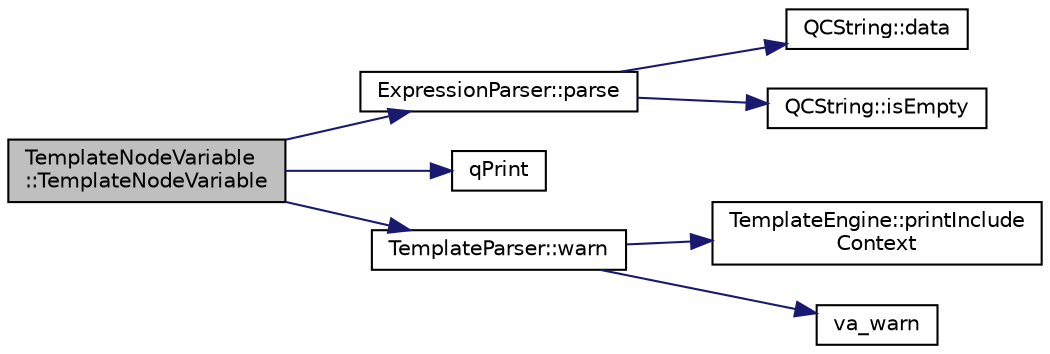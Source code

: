 digraph "TemplateNodeVariable::TemplateNodeVariable"
{
 // LATEX_PDF_SIZE
  edge [fontname="Helvetica",fontsize="10",labelfontname="Helvetica",labelfontsize="10"];
  node [fontname="Helvetica",fontsize="10",shape=record];
  rankdir="LR";
  Node1 [label="TemplateNodeVariable\l::TemplateNodeVariable",height=0.2,width=0.4,color="black", fillcolor="grey75", style="filled", fontcolor="black",tooltip=" "];
  Node1 -> Node2 [color="midnightblue",fontsize="10",style="solid",fontname="Helvetica"];
  Node2 [label="ExpressionParser::parse",height=0.2,width=0.4,color="black", fillcolor="white", style="filled",URL="$classExpressionParser.html#aabaaf221760058c6226a2cd383b4c36a",tooltip=" "];
  Node2 -> Node3 [color="midnightblue",fontsize="10",style="solid",fontname="Helvetica"];
  Node3 [label="QCString::data",height=0.2,width=0.4,color="black", fillcolor="white", style="filled",URL="$classQCString.html#ac3aa3ac1a1c36d3305eba22a2eb0d098",tooltip=" "];
  Node2 -> Node4 [color="midnightblue",fontsize="10",style="solid",fontname="Helvetica"];
  Node4 [label="QCString::isEmpty",height=0.2,width=0.4,color="black", fillcolor="white", style="filled",URL="$classQCString.html#a621c4090d69ad7d05ef8e5234376c3d8",tooltip=" "];
  Node1 -> Node5 [color="midnightblue",fontsize="10",style="solid",fontname="Helvetica"];
  Node5 [label="qPrint",height=0.2,width=0.4,color="black", fillcolor="white", style="filled",URL="$qcstring_8h.html#a9851ebb5ae2f65b4d2b1d08421edbfd2",tooltip=" "];
  Node1 -> Node6 [color="midnightblue",fontsize="10",style="solid",fontname="Helvetica"];
  Node6 [label="TemplateParser::warn",height=0.2,width=0.4,color="black", fillcolor="white", style="filled",URL="$classTemplateParser.html#aea4e82d9a24d74444e62340def6e201c",tooltip=" "];
  Node6 -> Node7 [color="midnightblue",fontsize="10",style="solid",fontname="Helvetica"];
  Node7 [label="TemplateEngine::printInclude\lContext",height=0.2,width=0.4,color="black", fillcolor="white", style="filled",URL="$classTemplateEngine.html#a159aaf3096efbfd42cb2a0321d1ec961",tooltip=" "];
  Node6 -> Node8 [color="midnightblue",fontsize="10",style="solid",fontname="Helvetica"];
  Node8 [label="va_warn",height=0.2,width=0.4,color="black", fillcolor="white", style="filled",URL="$message_8cpp.html#a93c2070f58918c66ba1faccc3e182391",tooltip=" "];
}
